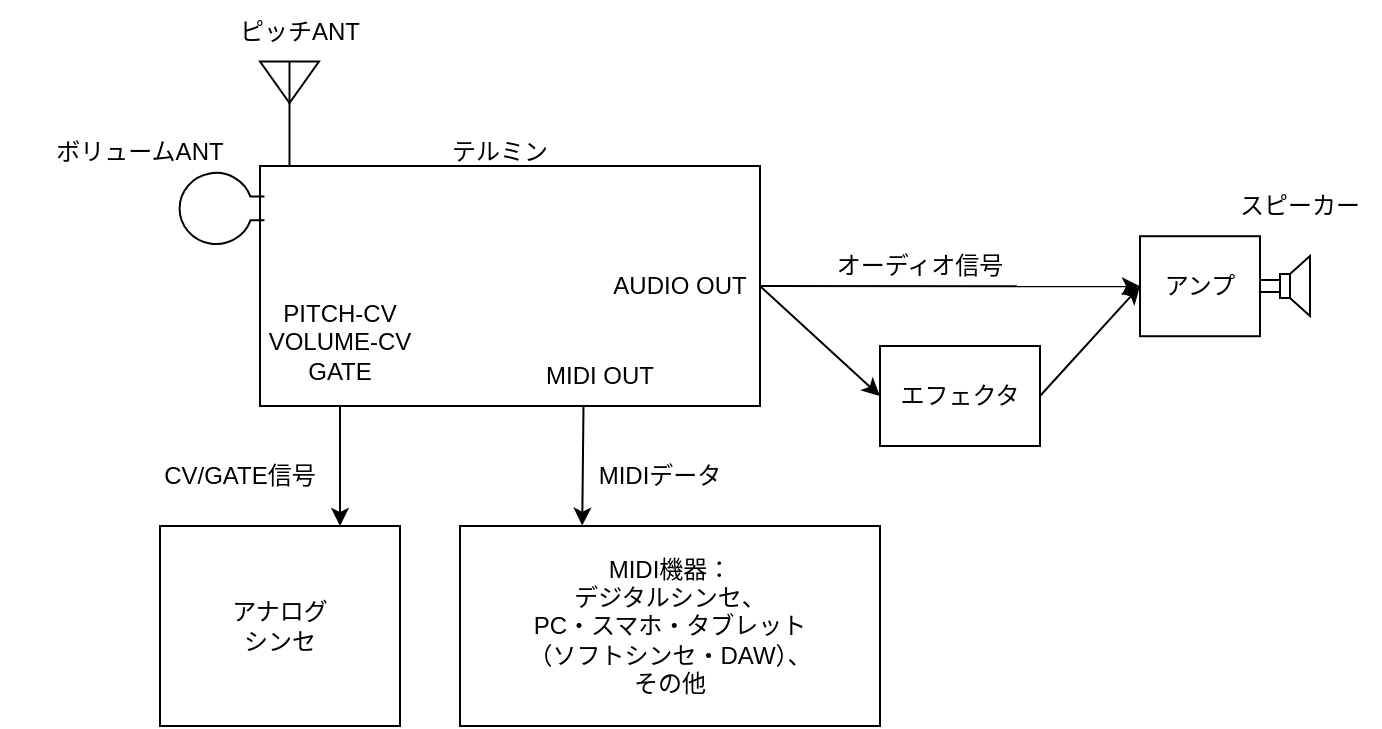 <mxfile>
    <diagram name="Page-1" id="mCKAPrOSPwFmVCd63_bu">
        <mxGraphModel dx="863" dy="520" grid="1" gridSize="10" guides="1" tooltips="1" connect="1" arrows="1" fold="1" page="1" pageScale="1" pageWidth="850" pageHeight="1100" math="0" shadow="0">
            <root>
                <mxCell id="0"/>
                <mxCell id="1" parent="0"/>
                <mxCell id="BCb_BVe6c_NoCeWcaDoo-31" value="" style="rounded=0;whiteSpace=wrap;html=1;fillColor=none;" parent="1" vertex="1">
                    <mxGeometry x="200" y="180" width="250" height="120" as="geometry"/>
                </mxCell>
                <mxCell id="BCb_BVe6c_NoCeWcaDoo-1" value="" style="verticalLabelPosition=bottom;shadow=0;dashed=0;align=center;html=1;verticalAlign=top;shape=mxgraph.electrical.radio.aerial_-_antenna_2;" parent="1" vertex="1">
                    <mxGeometry x="200" y="127.5" width="29.5" height="52.5" as="geometry"/>
                </mxCell>
                <mxCell id="BCb_BVe6c_NoCeWcaDoo-2" value="" style="verticalLabelPosition=bottom;shadow=0;dashed=0;align=center;html=1;verticalAlign=top;shape=mxgraph.electrical.radio.loop_antenna;rotation=-90;" parent="1" vertex="1">
                    <mxGeometry x="162.04" y="180" width="37.96" height="42.44" as="geometry"/>
                </mxCell>
                <mxCell id="BCb_BVe6c_NoCeWcaDoo-3" value="ピッチANT" style="text;strokeColor=none;align=center;fillColor=none;html=1;verticalAlign=middle;whiteSpace=wrap;rounded=0;" parent="1" vertex="1">
                    <mxGeometry x="150" y="97.5" width="140" height="30" as="geometry"/>
                </mxCell>
                <mxCell id="BCb_BVe6c_NoCeWcaDoo-4" value="ボリュームANT" style="text;strokeColor=none;align=center;fillColor=none;html=1;verticalAlign=middle;whiteSpace=wrap;rounded=0;" parent="1" vertex="1">
                    <mxGeometry x="70" y="157.55" width="140" height="30" as="geometry"/>
                </mxCell>
                <mxCell id="BCb_BVe6c_NoCeWcaDoo-9" value="" style="pointerEvents=1;verticalLabelPosition=bottom;shadow=0;dashed=0;align=center;html=1;verticalAlign=top;shape=mxgraph.electrical.electro-mechanical.loudspeaker;" parent="1" vertex="1">
                    <mxGeometry x="700" y="224.99" width="25" height="30" as="geometry"/>
                </mxCell>
                <mxCell id="BCb_BVe6c_NoCeWcaDoo-11" value="アンプ" style="rounded=0;whiteSpace=wrap;html=1;" parent="1" vertex="1">
                    <mxGeometry x="640" y="215.11" width="60" height="50" as="geometry"/>
                </mxCell>
                <mxCell id="BCb_BVe6c_NoCeWcaDoo-12" value="スピーカー" style="text;strokeColor=none;align=center;fillColor=none;html=1;verticalAlign=middle;whiteSpace=wrap;rounded=0;" parent="1" vertex="1">
                    <mxGeometry x="680" y="185.11" width="80" height="30" as="geometry"/>
                </mxCell>
                <mxCell id="BCb_BVe6c_NoCeWcaDoo-16" value="" style="endArrow=classic;html=1;rounded=0;exitX=1;exitY=0.5;exitDx=0;exitDy=0;entryX=0;entryY=0.5;entryDx=0;entryDy=0;" parent="1" source="BCb_BVe6c_NoCeWcaDoo-31" target="BCb_BVe6c_NoCeWcaDoo-11" edge="1">
                    <mxGeometry width="50" height="50" relative="1" as="geometry">
                        <mxPoint x="470" y="239.5" as="sourcePoint"/>
                        <mxPoint x="530" y="239.5" as="targetPoint"/>
                    </mxGeometry>
                </mxCell>
                <mxCell id="BCb_BVe6c_NoCeWcaDoo-18" value="オーディオ信号" style="text;strokeColor=none;align=center;fillColor=none;html=1;verticalAlign=middle;whiteSpace=wrap;rounded=0;" parent="1" vertex="1">
                    <mxGeometry x="460" y="215.11" width="140" height="30" as="geometry"/>
                </mxCell>
                <mxCell id="BCb_BVe6c_NoCeWcaDoo-19" value="CV/GATE信号" style="text;strokeColor=none;align=center;fillColor=none;html=1;verticalAlign=middle;whiteSpace=wrap;rounded=0;" parent="1" vertex="1">
                    <mxGeometry x="120" y="320" width="140" height="30" as="geometry"/>
                </mxCell>
                <mxCell id="BCb_BVe6c_NoCeWcaDoo-23" value="エフェクタ" style="rounded=0;whiteSpace=wrap;html=1;" parent="1" vertex="1">
                    <mxGeometry x="510" y="270" width="80" height="50" as="geometry"/>
                </mxCell>
                <mxCell id="BCb_BVe6c_NoCeWcaDoo-25" value="" style="endArrow=classic;html=1;rounded=0;exitX=1;exitY=0.5;exitDx=0;exitDy=0;entryX=0;entryY=0.5;entryDx=0;entryDy=0;" parent="1" source="BCb_BVe6c_NoCeWcaDoo-23" target="BCb_BVe6c_NoCeWcaDoo-11" edge="1">
                    <mxGeometry width="50" height="50" relative="1" as="geometry">
                        <mxPoint x="640" y="344.71" as="sourcePoint"/>
                        <mxPoint x="720" y="345.21" as="targetPoint"/>
                    </mxGeometry>
                </mxCell>
                <mxCell id="BCb_BVe6c_NoCeWcaDoo-26" value="MIDI機器：&lt;br&gt;デジタルシンセ、&lt;br&gt;PC・スマホ・タブレット&lt;br&gt;（ソフトシンセ・DAW）、&lt;br&gt;その他" style="rounded=0;whiteSpace=wrap;html=1;" parent="1" vertex="1">
                    <mxGeometry x="300" y="360" width="210" height="100" as="geometry"/>
                </mxCell>
                <mxCell id="BCb_BVe6c_NoCeWcaDoo-28" value="アナログ&lt;br&gt;シンセ" style="rounded=0;whiteSpace=wrap;html=1;" parent="1" vertex="1">
                    <mxGeometry x="150" y="360" width="120" height="100" as="geometry"/>
                </mxCell>
                <mxCell id="BCb_BVe6c_NoCeWcaDoo-30" value="MIDIデータ" style="text;strokeColor=none;align=center;fillColor=none;html=1;verticalAlign=middle;whiteSpace=wrap;rounded=0;" parent="1" vertex="1">
                    <mxGeometry x="330" y="320" width="140" height="30" as="geometry"/>
                </mxCell>
                <mxCell id="BCb_BVe6c_NoCeWcaDoo-32" value="" style="endArrow=classic;html=1;rounded=0;exitX=1;exitY=0.5;exitDx=0;exitDy=0;entryX=0;entryY=0.5;entryDx=0;entryDy=0;" parent="1" source="BCb_BVe6c_NoCeWcaDoo-31" target="BCb_BVe6c_NoCeWcaDoo-23" edge="1">
                    <mxGeometry width="50" height="50" relative="1" as="geometry">
                        <mxPoint x="460" y="250" as="sourcePoint"/>
                        <mxPoint x="660" y="250" as="targetPoint"/>
                    </mxGeometry>
                </mxCell>
                <mxCell id="BCb_BVe6c_NoCeWcaDoo-33" value="" style="endArrow=classic;html=1;rounded=0;exitX=0.647;exitY=1;exitDx=0;exitDy=0;exitPerimeter=0;entryX=0.291;entryY=-0.002;entryDx=0;entryDy=0;entryPerimeter=0;" parent="1" source="BCb_BVe6c_NoCeWcaDoo-31" target="BCb_BVe6c_NoCeWcaDoo-26" edge="1">
                    <mxGeometry width="50" height="50" relative="1" as="geometry">
                        <mxPoint x="280" y="310" as="sourcePoint"/>
                        <mxPoint x="319" y="360" as="targetPoint"/>
                    </mxGeometry>
                </mxCell>
                <mxCell id="BCb_BVe6c_NoCeWcaDoo-34" value="" style="endArrow=classic;html=1;rounded=0;exitX=0.647;exitY=1;exitDx=0;exitDy=0;exitPerimeter=0;" parent="1" edge="1">
                    <mxGeometry width="50" height="50" relative="1" as="geometry">
                        <mxPoint x="240" y="300" as="sourcePoint"/>
                        <mxPoint x="240" y="360" as="targetPoint"/>
                    </mxGeometry>
                </mxCell>
                <mxCell id="BCb_BVe6c_NoCeWcaDoo-35" value="テルミン" style="text;strokeColor=none;align=center;fillColor=none;html=1;verticalAlign=middle;whiteSpace=wrap;rounded=0;" parent="1" vertex="1">
                    <mxGeometry x="250" y="157.55" width="140" height="30" as="geometry"/>
                </mxCell>
                <mxCell id="BCb_BVe6c_NoCeWcaDoo-37" value="MIDI OUT" style="text;strokeColor=none;align=center;fillColor=none;html=1;verticalAlign=middle;whiteSpace=wrap;rounded=0;" parent="1" vertex="1">
                    <mxGeometry x="300" y="270" width="140" height="30" as="geometry"/>
                </mxCell>
                <mxCell id="BCb_BVe6c_NoCeWcaDoo-38" value="AUDIO OUT" style="text;strokeColor=none;align=center;fillColor=none;html=1;verticalAlign=middle;whiteSpace=wrap;rounded=0;" parent="1" vertex="1">
                    <mxGeometry x="340" y="224.99" width="140" height="30" as="geometry"/>
                </mxCell>
                <mxCell id="BCb_BVe6c_NoCeWcaDoo-39" value="PITCH-CV&lt;br&gt;VOLUME-CV&lt;br&gt;GATE" style="text;strokeColor=none;align=center;fillColor=none;html=1;verticalAlign=middle;whiteSpace=wrap;rounded=0;" parent="1" vertex="1">
                    <mxGeometry x="170" y="240" width="140" height="55.11" as="geometry"/>
                </mxCell>
            </root>
        </mxGraphModel>
    </diagram>
    <diagram id="GF93U2Q4DUS6oTkZujIh" name="Page-2">
        <mxGraphModel dx="530" dy="267" grid="1" gridSize="10" guides="1" tooltips="1" connect="1" arrows="1" fold="1" page="1" pageScale="1" pageWidth="850" pageHeight="1100" math="0" shadow="0">
            <root>
                <mxCell id="0"/>
                <mxCell id="1" parent="0"/>
                <mxCell id="_tr-xUu7fM4etA5z8JyV-4" value="" style="shape=image;verticalLabelPosition=bottom;labelBackgroundColor=default;verticalAlign=top;aspect=fixed;imageAspect=0;image=https://files.seeedstudio.com/wiki/XIAO-RP2040/img/xinpin.jpg;" vertex="1" parent="1">
                    <mxGeometry x="230" y="203.11" width="246.06" height="150" as="geometry"/>
                </mxCell>
                <mxCell id="_tr-xUu7fM4etA5z8JyV-2" value="" style="verticalLabelPosition=bottom;sketch=0;aspect=fixed;html=1;verticalAlign=top;strokeColor=none;align=center;outlineConnect=0;shape=mxgraph.citrix.laptop_2;" vertex="1" parent="1">
                    <mxGeometry x="100" y="40" width="120.69" height="90" as="geometry"/>
                </mxCell>
                <mxCell id="_tr-xUu7fM4etA5z8JyV-3" value="" style="shape=image;verticalLabelPosition=bottom;labelBackgroundColor=default;verticalAlign=top;aspect=fixed;imageAspect=0;image=https://www.gaudi.ch/OpenTheremin/images/stories/OpenTheremin/OTV4/OpenThereminPCBBack.png;" vertex="1" parent="1">
                    <mxGeometry x="580" y="80" width="156.96" height="396.22" as="geometry"/>
                </mxCell>
                <mxCell id="_tr-xUu7fM4etA5z8JyV-14" value="" style="endArrow=none;html=1;strokeColor=#FF0000;fillColor=#FF0000;curved=1;" edge="1" parent="1" source="_tr-xUu7fM4etA5z8JyV-4" target="_tr-xUu7fM4etA5z8JyV-3">
                    <mxGeometry width="50" height="50" relative="1" as="geometry">
                        <mxPoint x="490" y="240" as="sourcePoint"/>
                        <mxPoint x="510" y="270" as="targetPoint"/>
                    </mxGeometry>
                </mxCell>
            </root>
        </mxGraphModel>
    </diagram>
</mxfile>